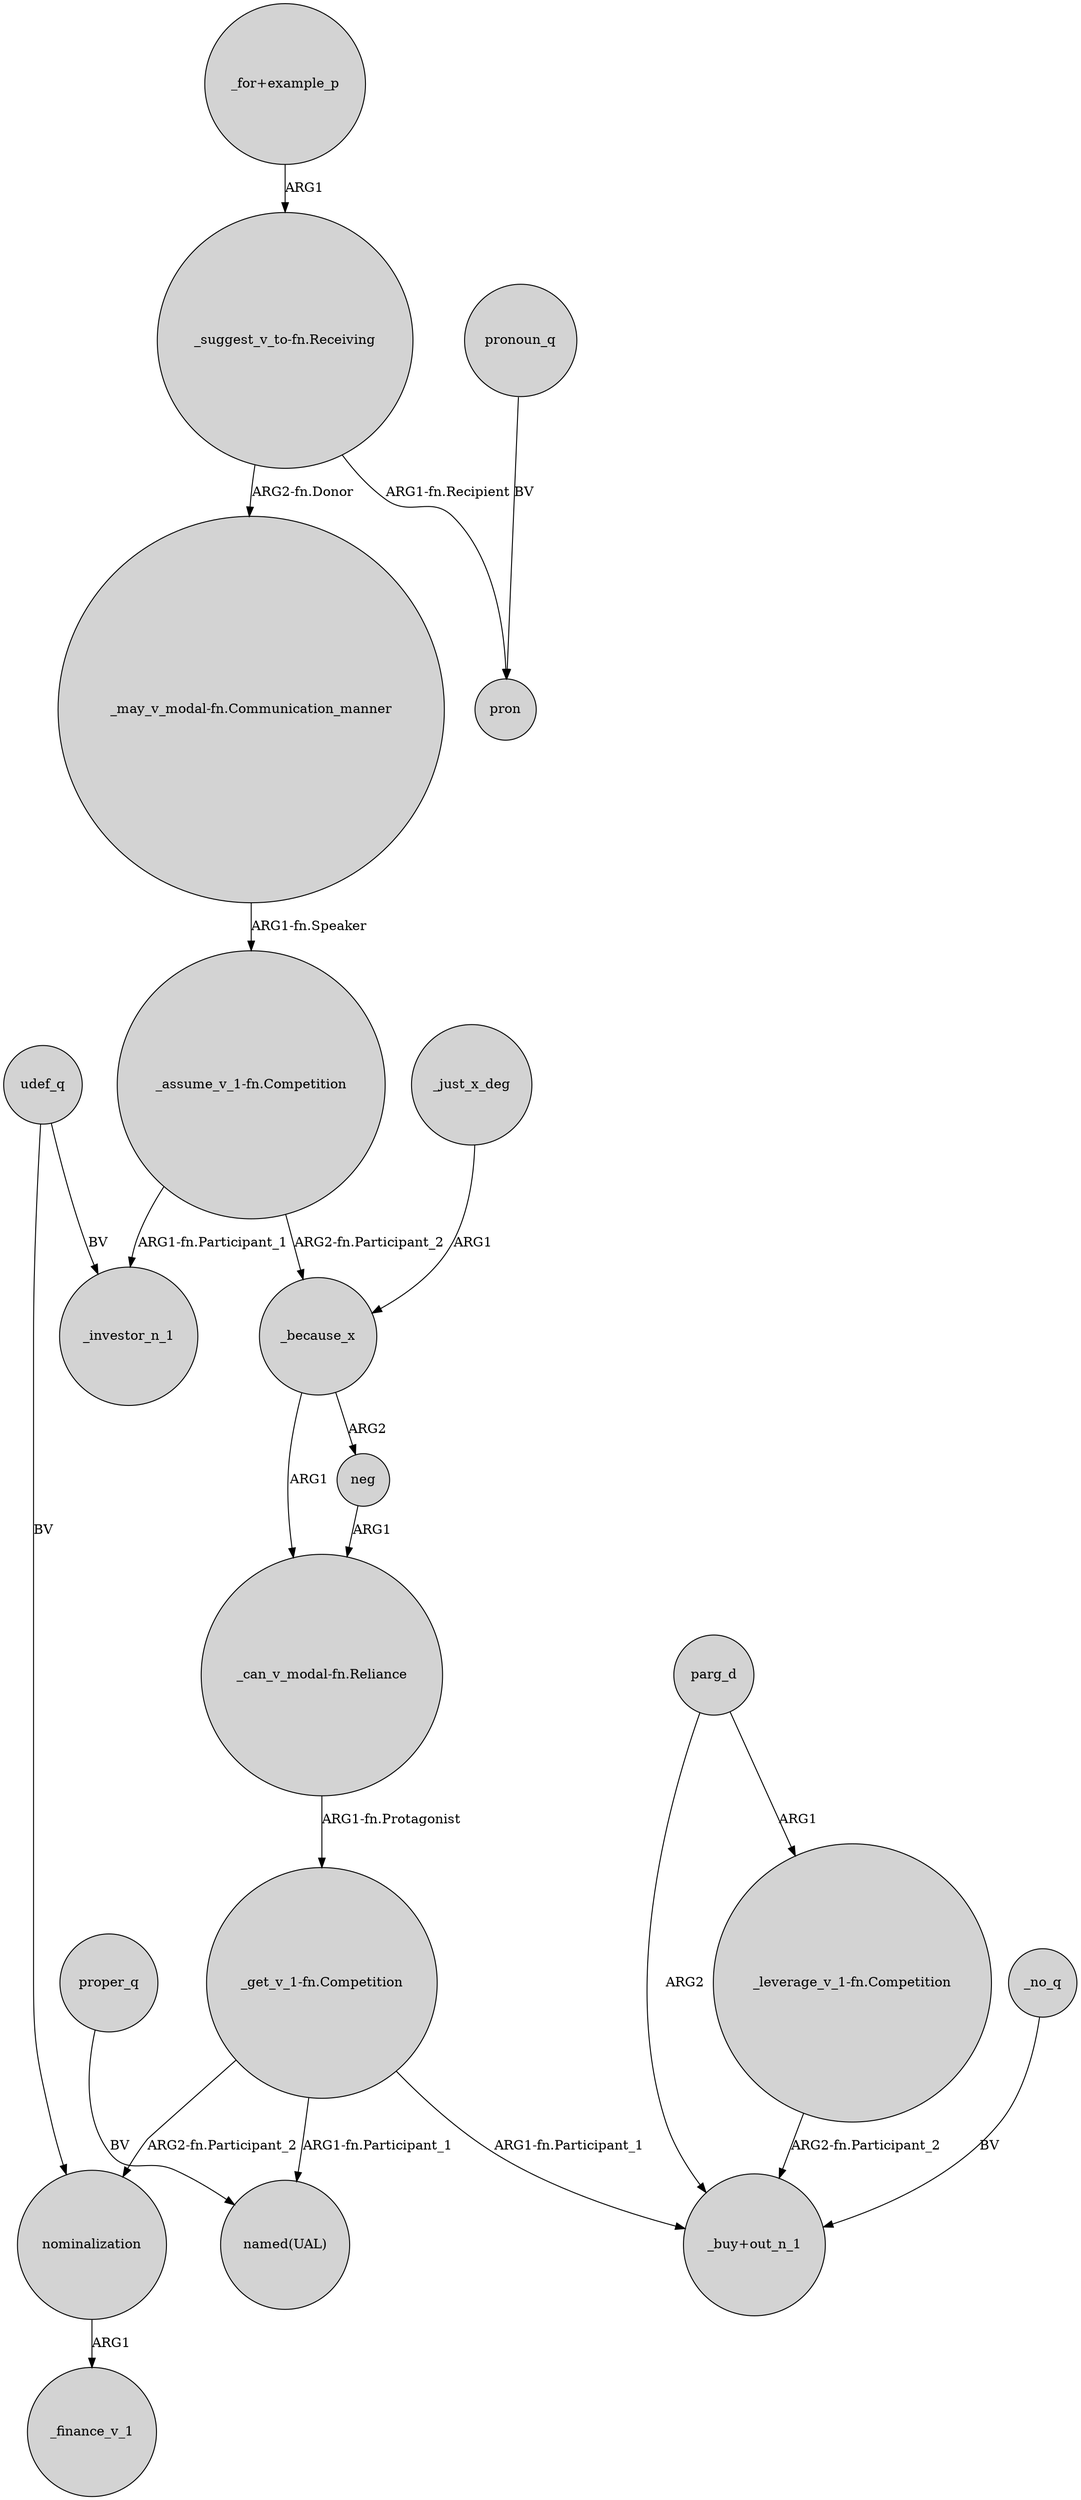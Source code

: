 digraph {
	node [shape=circle style=filled]
	"_get_v_1-fn.Competition" -> nominalization [label="ARG2-fn.Participant_2"]
	nominalization -> _finance_v_1 [label=ARG1]
	_because_x -> "_can_v_modal-fn.Reliance" [label=ARG1]
	_just_x_deg -> _because_x [label=ARG1]
	"_for+example_p" -> "_suggest_v_to-fn.Receiving" [label=ARG1]
	udef_q -> nominalization [label=BV]
	parg_d -> "_leverage_v_1-fn.Competition" [label=ARG1]
	"_can_v_modal-fn.Reliance" -> "_get_v_1-fn.Competition" [label="ARG1-fn.Protagonist"]
	neg -> "_can_v_modal-fn.Reliance" [label=ARG1]
	"_suggest_v_to-fn.Receiving" -> "_may_v_modal-fn.Communication_manner" [label="ARG2-fn.Donor"]
	"_assume_v_1-fn.Competition" -> _investor_n_1 [label="ARG1-fn.Participant_1"]
	parg_d -> "_buy+out_n_1" [label=ARG2]
	"_get_v_1-fn.Competition" -> "_buy+out_n_1" [label="ARG1-fn.Participant_1"]
	proper_q -> "named(UAL)" [label=BV]
	"_suggest_v_to-fn.Receiving" -> pron [label="ARG1-fn.Recipient"]
	pronoun_q -> pron [label=BV]
	"_may_v_modal-fn.Communication_manner" -> "_assume_v_1-fn.Competition" [label="ARG1-fn.Speaker"]
	"_get_v_1-fn.Competition" -> "named(UAL)" [label="ARG1-fn.Participant_1"]
	"_assume_v_1-fn.Competition" -> _because_x [label="ARG2-fn.Participant_2"]
	"_leverage_v_1-fn.Competition" -> "_buy+out_n_1" [label="ARG2-fn.Participant_2"]
	_no_q -> "_buy+out_n_1" [label=BV]
	udef_q -> _investor_n_1 [label=BV]
	_because_x -> neg [label=ARG2]
}
